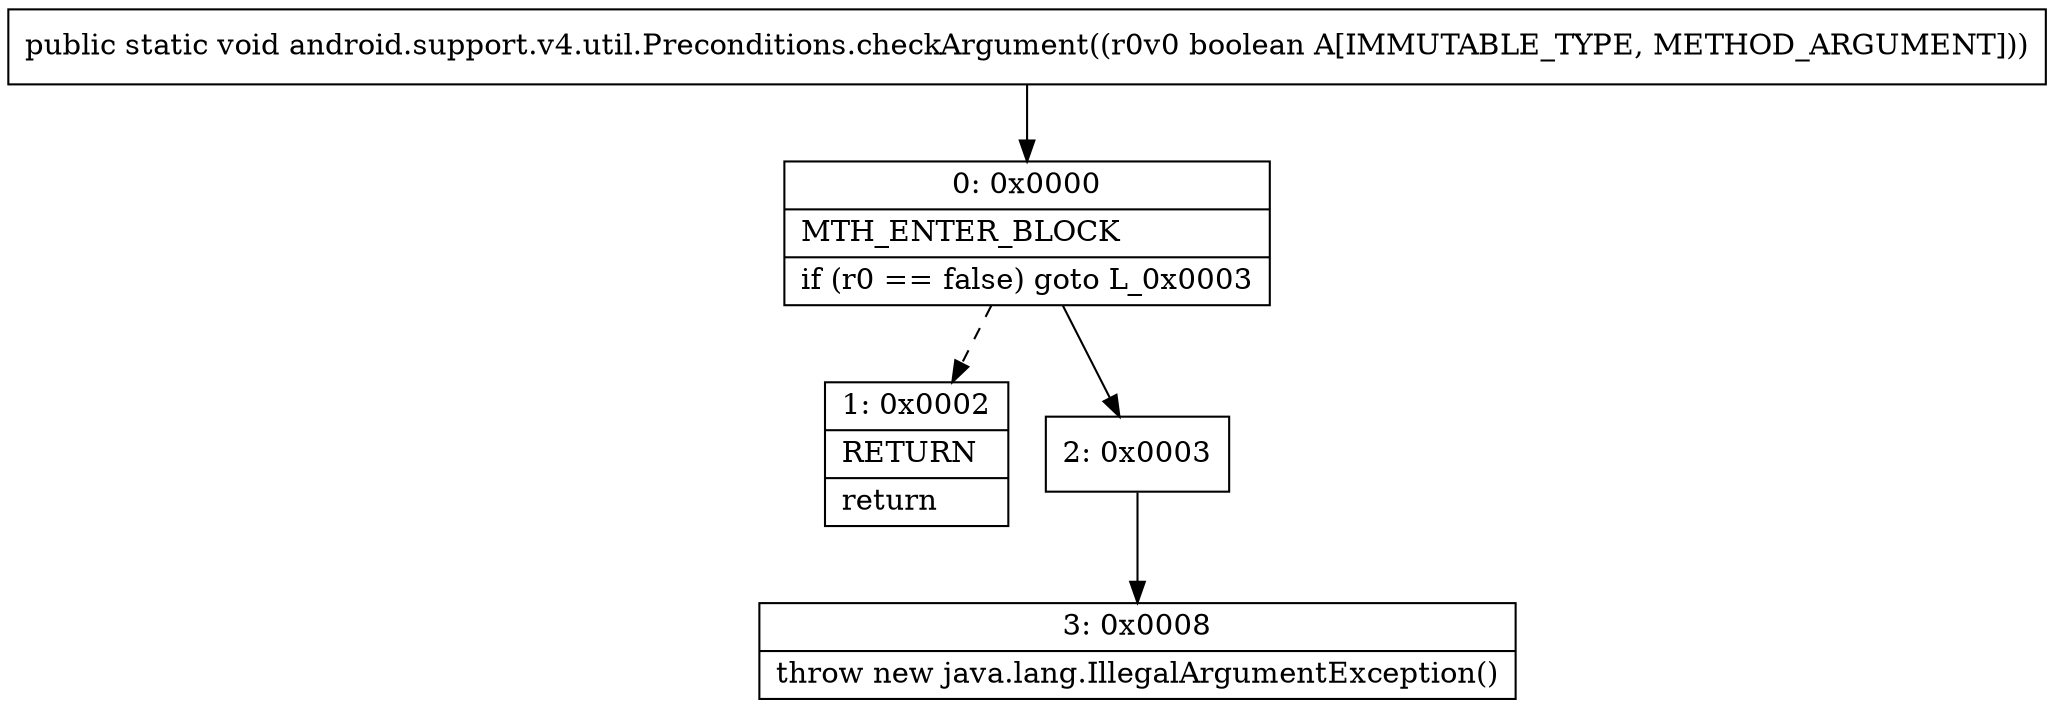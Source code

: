digraph "CFG forandroid.support.v4.util.Preconditions.checkArgument(Z)V" {
Node_0 [shape=record,label="{0\:\ 0x0000|MTH_ENTER_BLOCK\l|if (r0 == false) goto L_0x0003\l}"];
Node_1 [shape=record,label="{1\:\ 0x0002|RETURN\l|return\l}"];
Node_2 [shape=record,label="{2\:\ 0x0003}"];
Node_3 [shape=record,label="{3\:\ 0x0008|throw new java.lang.IllegalArgumentException()\l}"];
MethodNode[shape=record,label="{public static void android.support.v4.util.Preconditions.checkArgument((r0v0 boolean A[IMMUTABLE_TYPE, METHOD_ARGUMENT])) }"];
MethodNode -> Node_0;
Node_0 -> Node_1[style=dashed];
Node_0 -> Node_2;
Node_2 -> Node_3;
}

